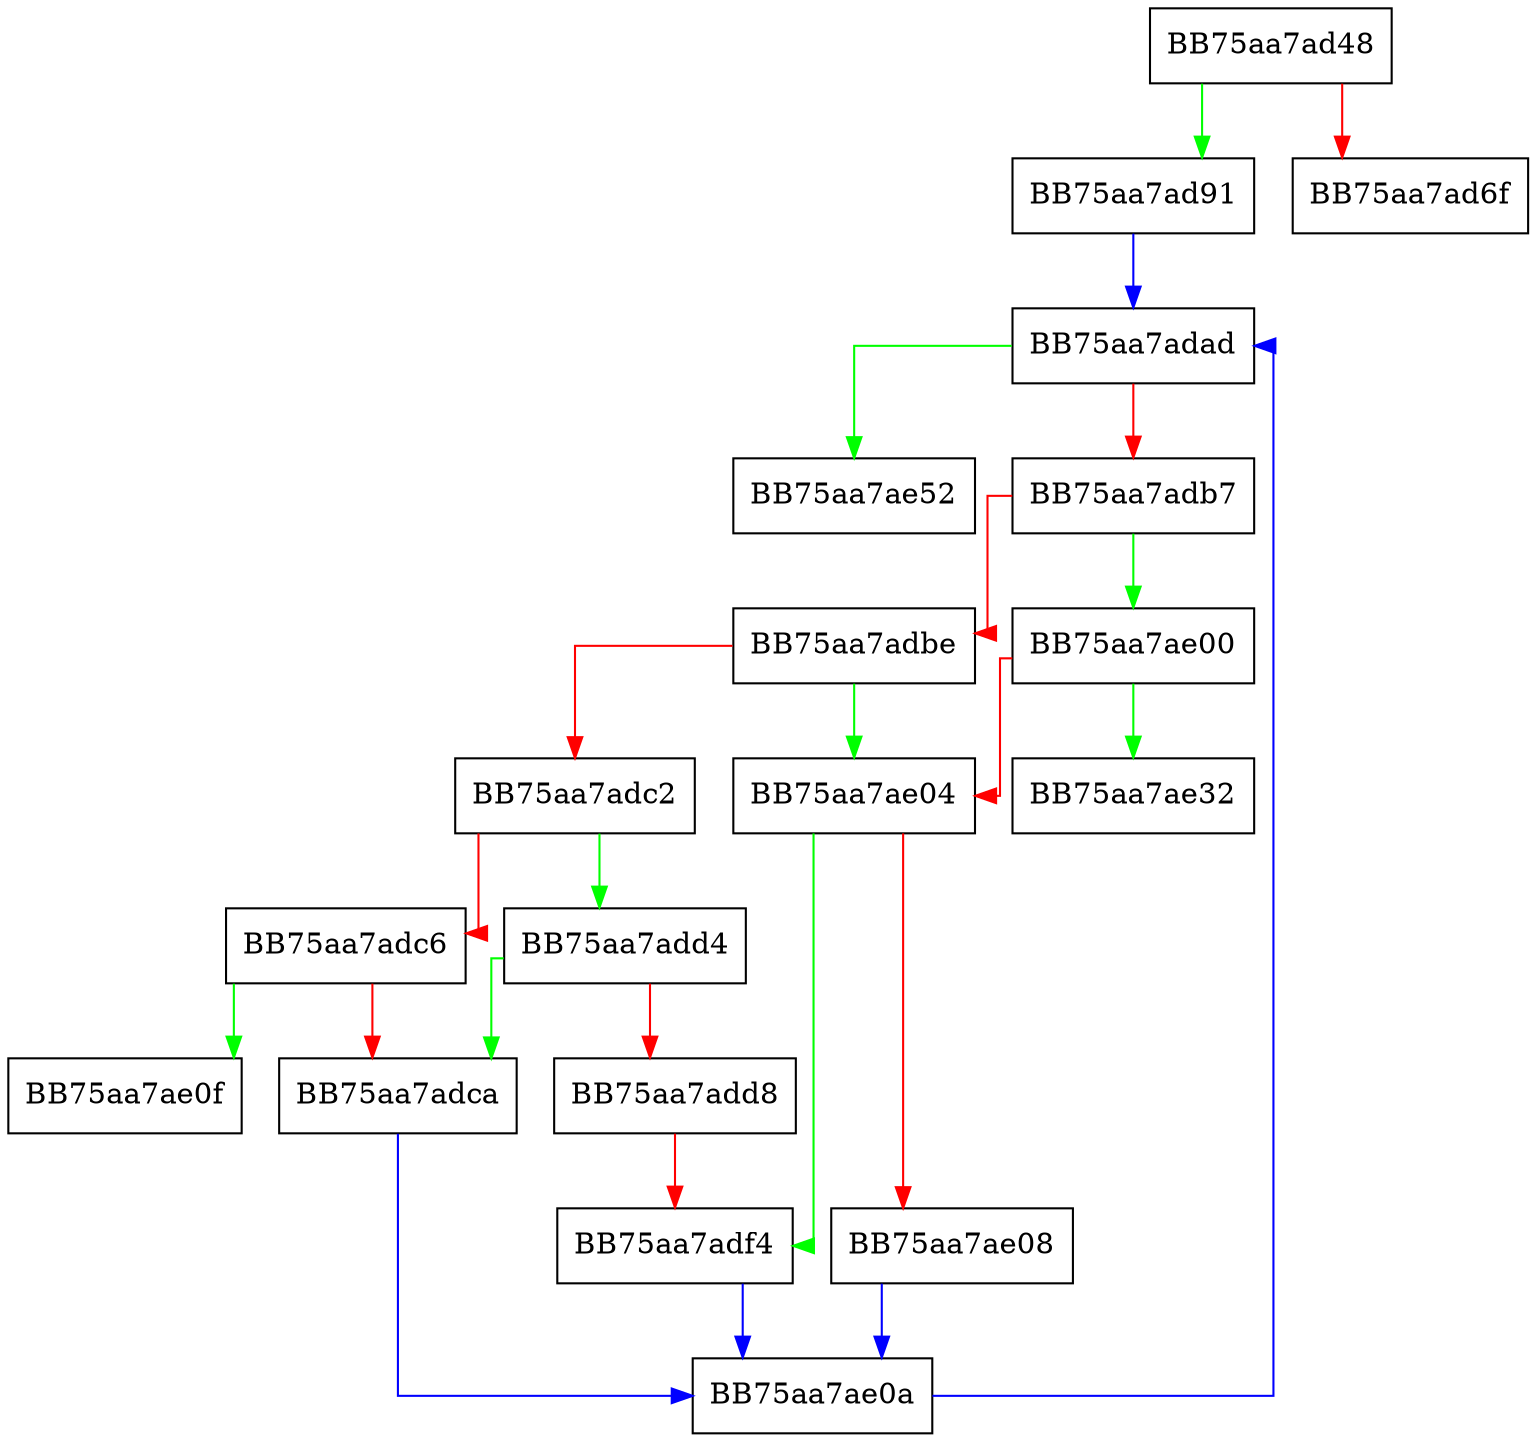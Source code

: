 digraph GetValue {
  node [shape="box"];
  graph [splines=ortho];
  BB75aa7ad48 -> BB75aa7ad91 [color="green"];
  BB75aa7ad48 -> BB75aa7ad6f [color="red"];
  BB75aa7ad91 -> BB75aa7adad [color="blue"];
  BB75aa7adad -> BB75aa7ae52 [color="green"];
  BB75aa7adad -> BB75aa7adb7 [color="red"];
  BB75aa7adb7 -> BB75aa7ae00 [color="green"];
  BB75aa7adb7 -> BB75aa7adbe [color="red"];
  BB75aa7adbe -> BB75aa7ae04 [color="green"];
  BB75aa7adbe -> BB75aa7adc2 [color="red"];
  BB75aa7adc2 -> BB75aa7add4 [color="green"];
  BB75aa7adc2 -> BB75aa7adc6 [color="red"];
  BB75aa7adc6 -> BB75aa7ae0f [color="green"];
  BB75aa7adc6 -> BB75aa7adca [color="red"];
  BB75aa7adca -> BB75aa7ae0a [color="blue"];
  BB75aa7add4 -> BB75aa7adca [color="green"];
  BB75aa7add4 -> BB75aa7add8 [color="red"];
  BB75aa7add8 -> BB75aa7adf4 [color="red"];
  BB75aa7adf4 -> BB75aa7ae0a [color="blue"];
  BB75aa7ae00 -> BB75aa7ae32 [color="green"];
  BB75aa7ae00 -> BB75aa7ae04 [color="red"];
  BB75aa7ae04 -> BB75aa7adf4 [color="green"];
  BB75aa7ae04 -> BB75aa7ae08 [color="red"];
  BB75aa7ae08 -> BB75aa7ae0a [color="blue"];
  BB75aa7ae0a -> BB75aa7adad [color="blue"];
}